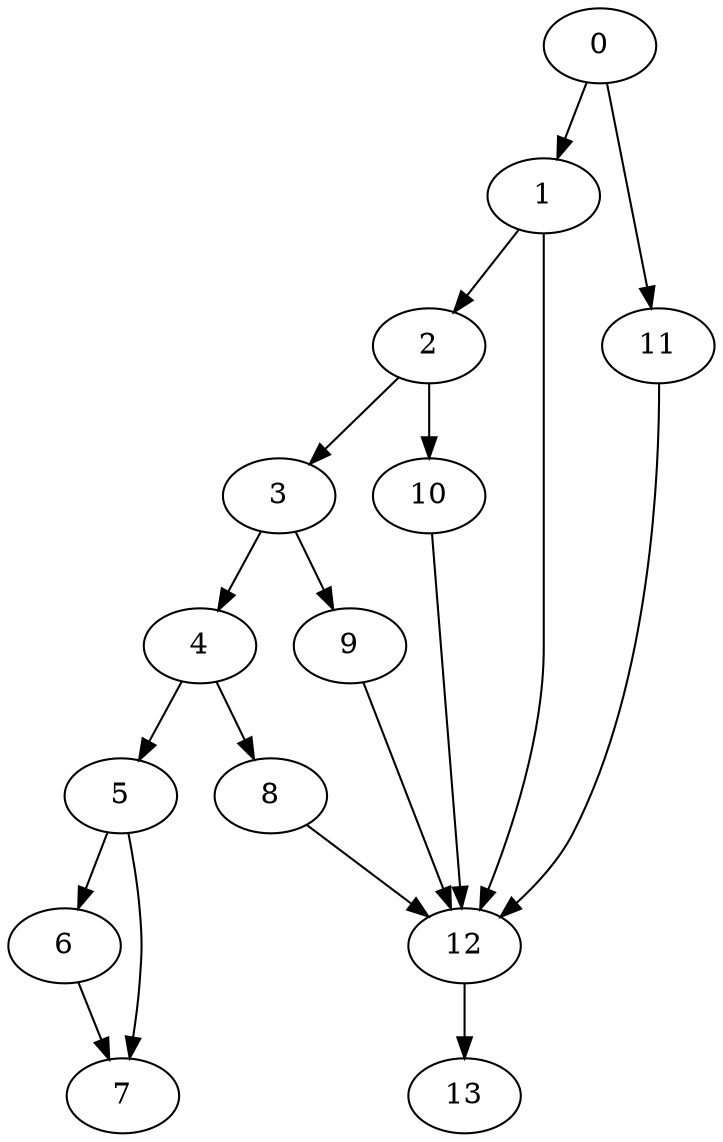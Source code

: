 digraph {
	0
	1
	2
	3
	4
	5
	6
	7
	8
	9
	10
	11
	12
	13
	3 -> 4
	5 -> 6
	12 -> 13
	1 -> 12
	8 -> 12
	9 -> 12
	10 -> 12
	11 -> 12
	1 -> 2
	2 -> 3
	5 -> 7
	6 -> 7
	4 -> 8
	0 -> 11
	2 -> 10
	0 -> 1
	4 -> 5
	3 -> 9
}

